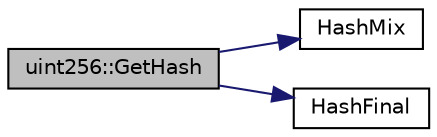 digraph "uint256::GetHash"
{
  edge [fontname="Helvetica",fontsize="10",labelfontname="Helvetica",labelfontsize="10"];
  node [fontname="Helvetica",fontsize="10",shape=record];
  rankdir="LR";
  Node46 [label="uint256::GetHash",height=0.2,width=0.4,color="black", fillcolor="grey75", style="filled", fontcolor="black"];
  Node46 -> Node47 [color="midnightblue",fontsize="10",style="solid",fontname="Helvetica"];
  Node47 [label="HashMix",height=0.2,width=0.4,color="black", fillcolor="white", style="filled",URL="$db/d69/uint256_8cpp.html#ada85ad950dccb83783b00377e8e80345"];
  Node46 -> Node48 [color="midnightblue",fontsize="10",style="solid",fontname="Helvetica"];
  Node48 [label="HashFinal",height=0.2,width=0.4,color="black", fillcolor="white", style="filled",URL="$db/d69/uint256_8cpp.html#a4748a0be192d5c847de43d05ad4bea64"];
}
